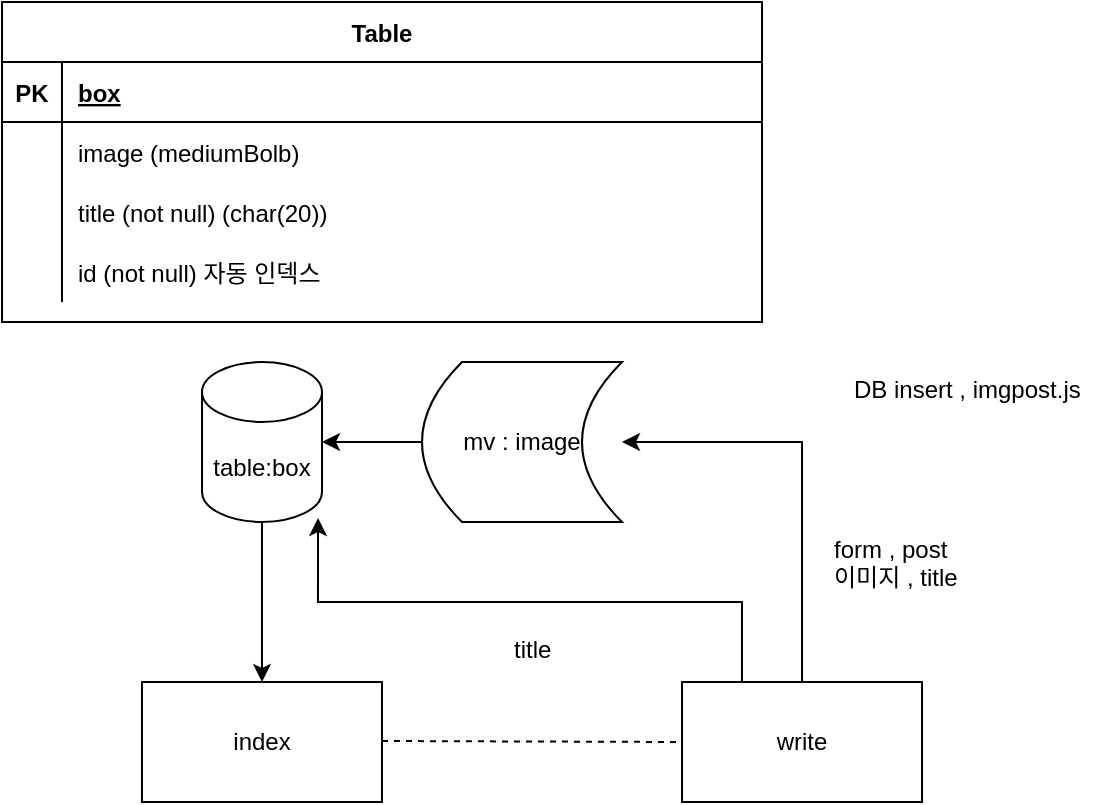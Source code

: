 <mxfile version="20.0.3" type="github">
  <diagram id="62_DtolasDxQ_L1Y47XJ" name="Page-1">
    <mxGraphModel dx="1422" dy="906" grid="1" gridSize="10" guides="1" tooltips="1" connect="1" arrows="1" fold="1" page="1" pageScale="1" pageWidth="827" pageHeight="1169" math="0" shadow="0">
      <root>
        <mxCell id="0" />
        <mxCell id="1" parent="0" />
        <mxCell id="zW2Uu4W7QDhBAgwqXuA9-1" value="index" style="rounded=0;whiteSpace=wrap;html=1;" vertex="1" parent="1">
          <mxGeometry x="80" y="480" width="120" height="60" as="geometry" />
        </mxCell>
        <mxCell id="zW2Uu4W7QDhBAgwqXuA9-10" style="edgeStyle=orthogonalEdgeStyle;rounded=0;orthogonalLoop=1;jettySize=auto;html=1;exitX=0.5;exitY=0;exitDx=0;exitDy=0;entryX=1;entryY=0.5;entryDx=0;entryDy=0;" edge="1" parent="1" source="zW2Uu4W7QDhBAgwqXuA9-3" target="zW2Uu4W7QDhBAgwqXuA9-8">
          <mxGeometry relative="1" as="geometry" />
        </mxCell>
        <mxCell id="zW2Uu4W7QDhBAgwqXuA9-35" style="edgeStyle=orthogonalEdgeStyle;rounded=0;orthogonalLoop=1;jettySize=auto;html=1;exitX=0.25;exitY=0;exitDx=0;exitDy=0;entryX=0.967;entryY=0.975;entryDx=0;entryDy=0;entryPerimeter=0;" edge="1" parent="1" source="zW2Uu4W7QDhBAgwqXuA9-3" target="zW2Uu4W7QDhBAgwqXuA9-6">
          <mxGeometry relative="1" as="geometry" />
        </mxCell>
        <mxCell id="zW2Uu4W7QDhBAgwqXuA9-3" value="write" style="rounded=0;whiteSpace=wrap;html=1;" vertex="1" parent="1">
          <mxGeometry x="350" y="480" width="120" height="60" as="geometry" />
        </mxCell>
        <mxCell id="zW2Uu4W7QDhBAgwqXuA9-12" style="edgeStyle=orthogonalEdgeStyle;rounded=0;orthogonalLoop=1;jettySize=auto;html=1;exitX=0.5;exitY=1;exitDx=0;exitDy=0;exitPerimeter=0;entryX=0.5;entryY=0;entryDx=0;entryDy=0;" edge="1" parent="1" source="zW2Uu4W7QDhBAgwqXuA9-6" target="zW2Uu4W7QDhBAgwqXuA9-1">
          <mxGeometry relative="1" as="geometry" />
        </mxCell>
        <mxCell id="zW2Uu4W7QDhBAgwqXuA9-6" value="table:box" style="shape=cylinder3;whiteSpace=wrap;html=1;boundedLbl=1;backgroundOutline=1;size=15;" vertex="1" parent="1">
          <mxGeometry x="110" y="320" width="60" height="80" as="geometry" />
        </mxCell>
        <mxCell id="zW2Uu4W7QDhBAgwqXuA9-11" style="edgeStyle=orthogonalEdgeStyle;rounded=0;orthogonalLoop=1;jettySize=auto;html=1;exitX=0;exitY=0.5;exitDx=0;exitDy=0;entryX=1;entryY=0.5;entryDx=0;entryDy=0;entryPerimeter=0;" edge="1" parent="1" source="zW2Uu4W7QDhBAgwqXuA9-8" target="zW2Uu4W7QDhBAgwqXuA9-6">
          <mxGeometry relative="1" as="geometry" />
        </mxCell>
        <mxCell id="zW2Uu4W7QDhBAgwqXuA9-8" value="mv : image" style="shape=dataStorage;whiteSpace=wrap;html=1;fixedSize=1;" vertex="1" parent="1">
          <mxGeometry x="220" y="320" width="100" height="80" as="geometry" />
        </mxCell>
        <mxCell id="zW2Uu4W7QDhBAgwqXuA9-13" value="" style="endArrow=none;dashed=1;html=1;rounded=0;" edge="1" parent="1">
          <mxGeometry width="50" height="50" relative="1" as="geometry">
            <mxPoint x="200" y="509.5" as="sourcePoint" />
            <mxPoint x="350" y="510" as="targetPoint" />
          </mxGeometry>
        </mxCell>
        <mxCell id="zW2Uu4W7QDhBAgwqXuA9-19" value="Table" style="shape=table;startSize=30;container=1;collapsible=1;childLayout=tableLayout;fixedRows=1;rowLines=0;fontStyle=1;align=center;resizeLast=1;" vertex="1" parent="1">
          <mxGeometry x="10" y="140" width="380" height="160" as="geometry" />
        </mxCell>
        <mxCell id="zW2Uu4W7QDhBAgwqXuA9-20" value="" style="shape=tableRow;horizontal=0;startSize=0;swimlaneHead=0;swimlaneBody=0;fillColor=none;collapsible=0;dropTarget=0;points=[[0,0.5],[1,0.5]];portConstraint=eastwest;top=0;left=0;right=0;bottom=1;" vertex="1" parent="zW2Uu4W7QDhBAgwqXuA9-19">
          <mxGeometry y="30" width="380" height="30" as="geometry" />
        </mxCell>
        <mxCell id="zW2Uu4W7QDhBAgwqXuA9-21" value="PK" style="shape=partialRectangle;connectable=0;fillColor=none;top=0;left=0;bottom=0;right=0;fontStyle=1;overflow=hidden;" vertex="1" parent="zW2Uu4W7QDhBAgwqXuA9-20">
          <mxGeometry width="30" height="30" as="geometry">
            <mxRectangle width="30" height="30" as="alternateBounds" />
          </mxGeometry>
        </mxCell>
        <mxCell id="zW2Uu4W7QDhBAgwqXuA9-22" value="box" style="shape=partialRectangle;connectable=0;fillColor=none;top=0;left=0;bottom=0;right=0;align=left;spacingLeft=6;fontStyle=5;overflow=hidden;" vertex="1" parent="zW2Uu4W7QDhBAgwqXuA9-20">
          <mxGeometry x="30" width="350" height="30" as="geometry">
            <mxRectangle width="350" height="30" as="alternateBounds" />
          </mxGeometry>
        </mxCell>
        <mxCell id="zW2Uu4W7QDhBAgwqXuA9-23" value="" style="shape=tableRow;horizontal=0;startSize=0;swimlaneHead=0;swimlaneBody=0;fillColor=none;collapsible=0;dropTarget=0;points=[[0,0.5],[1,0.5]];portConstraint=eastwest;top=0;left=0;right=0;bottom=0;" vertex="1" parent="zW2Uu4W7QDhBAgwqXuA9-19">
          <mxGeometry y="60" width="380" height="30" as="geometry" />
        </mxCell>
        <mxCell id="zW2Uu4W7QDhBAgwqXuA9-24" value="" style="shape=partialRectangle;connectable=0;fillColor=none;top=0;left=0;bottom=0;right=0;editable=1;overflow=hidden;" vertex="1" parent="zW2Uu4W7QDhBAgwqXuA9-23">
          <mxGeometry width="30" height="30" as="geometry">
            <mxRectangle width="30" height="30" as="alternateBounds" />
          </mxGeometry>
        </mxCell>
        <mxCell id="zW2Uu4W7QDhBAgwqXuA9-25" value="image (mediumBolb)" style="shape=partialRectangle;connectable=0;fillColor=none;top=0;left=0;bottom=0;right=0;align=left;spacingLeft=6;overflow=hidden;" vertex="1" parent="zW2Uu4W7QDhBAgwqXuA9-23">
          <mxGeometry x="30" width="350" height="30" as="geometry">
            <mxRectangle width="350" height="30" as="alternateBounds" />
          </mxGeometry>
        </mxCell>
        <mxCell id="zW2Uu4W7QDhBAgwqXuA9-26" value="" style="shape=tableRow;horizontal=0;startSize=0;swimlaneHead=0;swimlaneBody=0;fillColor=none;collapsible=0;dropTarget=0;points=[[0,0.5],[1,0.5]];portConstraint=eastwest;top=0;left=0;right=0;bottom=0;" vertex="1" parent="zW2Uu4W7QDhBAgwqXuA9-19">
          <mxGeometry y="90" width="380" height="30" as="geometry" />
        </mxCell>
        <mxCell id="zW2Uu4W7QDhBAgwqXuA9-27" value="" style="shape=partialRectangle;connectable=0;fillColor=none;top=0;left=0;bottom=0;right=0;editable=1;overflow=hidden;" vertex="1" parent="zW2Uu4W7QDhBAgwqXuA9-26">
          <mxGeometry width="30" height="30" as="geometry">
            <mxRectangle width="30" height="30" as="alternateBounds" />
          </mxGeometry>
        </mxCell>
        <mxCell id="zW2Uu4W7QDhBAgwqXuA9-28" value="title (not null) (char(20))" style="shape=partialRectangle;connectable=0;fillColor=none;top=0;left=0;bottom=0;right=0;align=left;spacingLeft=6;overflow=hidden;" vertex="1" parent="zW2Uu4W7QDhBAgwqXuA9-26">
          <mxGeometry x="30" width="350" height="30" as="geometry">
            <mxRectangle width="350" height="30" as="alternateBounds" />
          </mxGeometry>
        </mxCell>
        <mxCell id="zW2Uu4W7QDhBAgwqXuA9-29" value="" style="shape=tableRow;horizontal=0;startSize=0;swimlaneHead=0;swimlaneBody=0;fillColor=none;collapsible=0;dropTarget=0;points=[[0,0.5],[1,0.5]];portConstraint=eastwest;top=0;left=0;right=0;bottom=0;" vertex="1" parent="zW2Uu4W7QDhBAgwqXuA9-19">
          <mxGeometry y="120" width="380" height="30" as="geometry" />
        </mxCell>
        <mxCell id="zW2Uu4W7QDhBAgwqXuA9-30" value="" style="shape=partialRectangle;connectable=0;fillColor=none;top=0;left=0;bottom=0;right=0;editable=1;overflow=hidden;" vertex="1" parent="zW2Uu4W7QDhBAgwqXuA9-29">
          <mxGeometry width="30" height="30" as="geometry">
            <mxRectangle width="30" height="30" as="alternateBounds" />
          </mxGeometry>
        </mxCell>
        <mxCell id="zW2Uu4W7QDhBAgwqXuA9-31" value="id (not null) 자동 인덱스" style="shape=partialRectangle;connectable=0;fillColor=none;top=0;left=0;bottom=0;right=0;align=left;spacingLeft=6;overflow=hidden;" vertex="1" parent="zW2Uu4W7QDhBAgwqXuA9-29">
          <mxGeometry x="30" width="350" height="30" as="geometry">
            <mxRectangle width="350" height="30" as="alternateBounds" />
          </mxGeometry>
        </mxCell>
        <mxCell id="zW2Uu4W7QDhBAgwqXuA9-34" value="form , post&#xa;이미지 , title" style="text;strokeColor=none;fillColor=none;spacingLeft=4;spacingRight=4;overflow=hidden;rotatable=0;points=[[0,0.5],[1,0.5]];portConstraint=eastwest;fontSize=12;" vertex="1" parent="1">
          <mxGeometry x="420" y="400" width="120" height="50" as="geometry" />
        </mxCell>
        <mxCell id="zW2Uu4W7QDhBAgwqXuA9-36" value="title" style="text;strokeColor=none;fillColor=none;spacingLeft=4;spacingRight=4;overflow=hidden;rotatable=0;points=[[0,0.5],[1,0.5]];portConstraint=eastwest;fontSize=12;" vertex="1" parent="1">
          <mxGeometry x="260" y="450" width="40" height="30" as="geometry" />
        </mxCell>
        <mxCell id="zW2Uu4W7QDhBAgwqXuA9-38" value="DB insert , imgpost.js&#xa;" style="text;strokeColor=none;fillColor=none;spacingLeft=4;spacingRight=4;overflow=hidden;rotatable=0;points=[[0,0.5],[1,0.5]];portConstraint=eastwest;fontSize=12;" vertex="1" parent="1">
          <mxGeometry x="430" y="320" width="130" height="30" as="geometry" />
        </mxCell>
      </root>
    </mxGraphModel>
  </diagram>
</mxfile>
